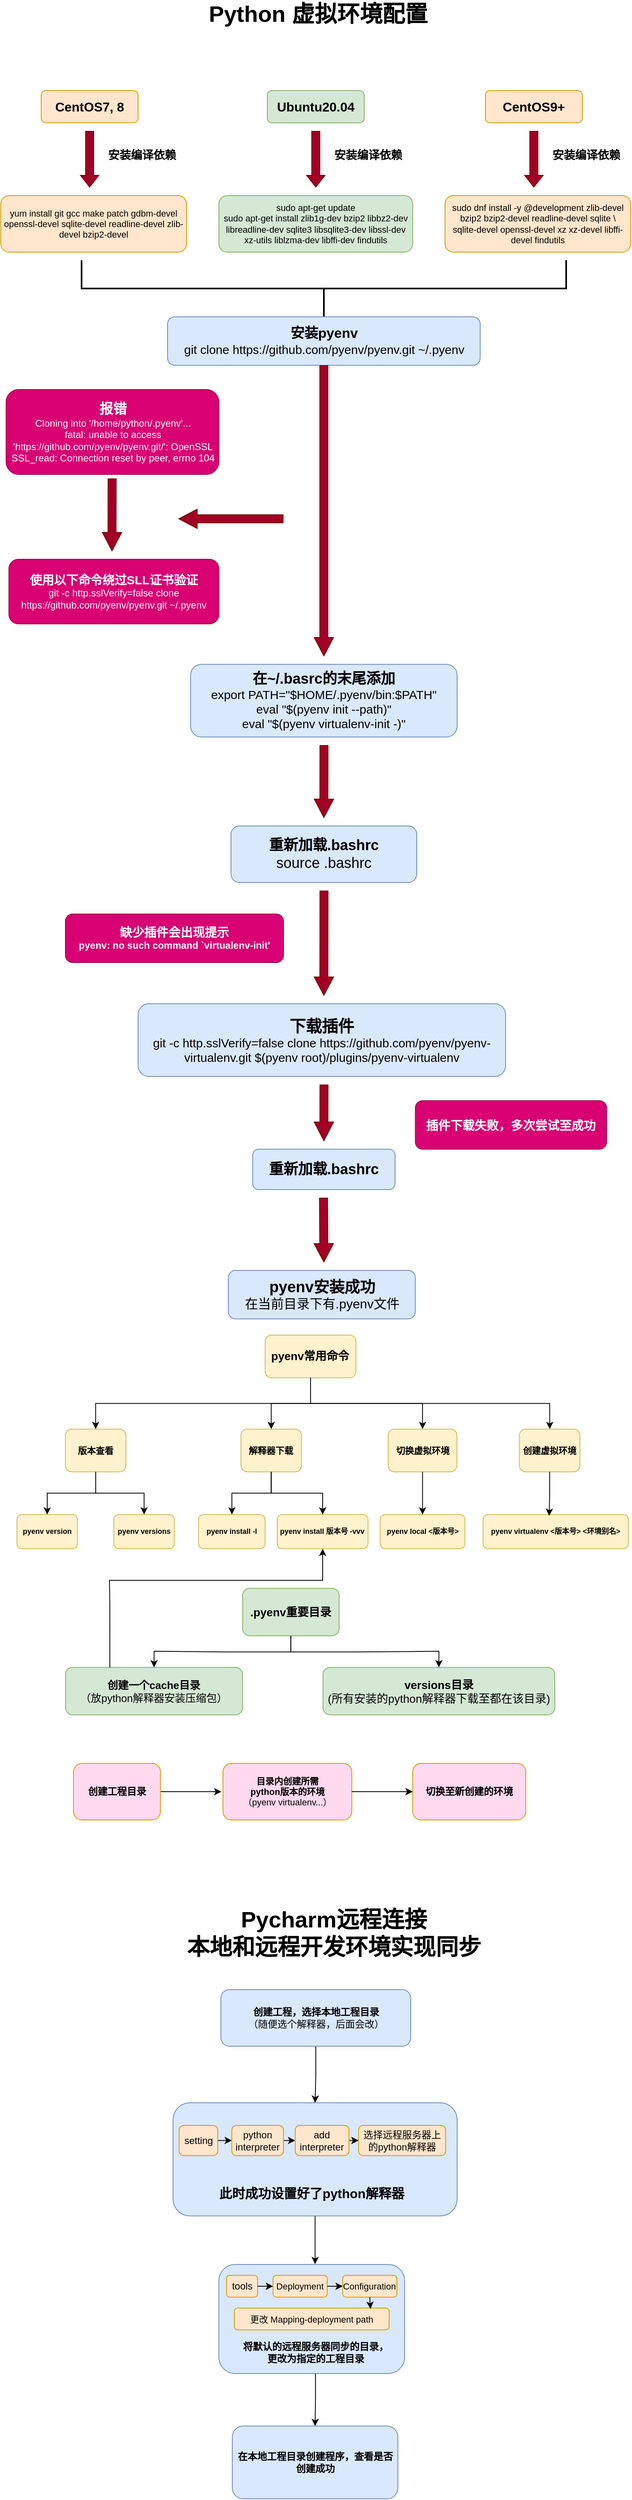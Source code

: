 <mxfile version="22.1.16" type="device">
  <diagram name="第 1 页" id="0In8RysJQsfAJqhWj54F">
    <mxGraphModel dx="1101" dy="990" grid="1" gridSize="10" guides="1" tooltips="1" connect="1" arrows="1" fold="1" page="1" pageScale="1" pageWidth="827" pageHeight="1169" math="0" shadow="0">
      <root>
        <mxCell id="0" />
        <mxCell id="1" parent="0" />
        <mxCell id="_HzGRCFyhsjVFmW7Wl8o-1" value="Python 虚拟环境配置" style="text;strokeColor=none;align=center;fillColor=none;html=1;verticalAlign=middle;whiteSpace=wrap;rounded=0;fontStyle=1;fontSize=28;" parent="1" vertex="1">
          <mxGeometry x="253" y="40" width="320" height="30" as="geometry" />
        </mxCell>
        <mxCell id="_HzGRCFyhsjVFmW7Wl8o-2" value="CentOS7, 8" style="rounded=1;whiteSpace=wrap;html=1;fillColor=#ffe6cc;strokeColor=#d79b00;fontStyle=1;fontSize=16;" parent="1" vertex="1">
          <mxGeometry x="70" y="150" width="120" height="40" as="geometry" />
        </mxCell>
        <mxCell id="_HzGRCFyhsjVFmW7Wl8o-6" value="&lt;div style=&quot;font-size: 11px;&quot;&gt;yum install git gcc make patch gdbm-devel openssl-devel&amp;nbsp;&lt;span style=&quot;background-color: initial; font-size: 11px;&quot;&gt;sqlite-devel readline-devel zlib-devel bzip2-devel&lt;/span&gt;&lt;/div&gt;" style="rounded=1;whiteSpace=wrap;html=1;fillColor=#ffe6cc;strokeColor=#d79b00;fontStyle=0;fontSize=11;" parent="1" vertex="1">
          <mxGeometry x="20" y="280" width="230" height="70" as="geometry" />
        </mxCell>
        <mxCell id="_HzGRCFyhsjVFmW7Wl8o-8" value="" style="shape=flexArrow;endArrow=classic;html=1;rounded=0;fillColor=#a20025;strokeColor=#6F0000;endWidth=11.765;endSize=4.482;" parent="1" edge="1">
          <mxGeometry width="50" height="50" relative="1" as="geometry">
            <mxPoint x="130" y="200" as="sourcePoint" />
            <mxPoint x="130" y="270" as="targetPoint" />
          </mxGeometry>
        </mxCell>
        <mxCell id="_HzGRCFyhsjVFmW7Wl8o-9" value="&lt;b style=&quot;font-size: 14px;&quot;&gt;安装编译依赖&lt;/b&gt;" style="text;html=1;strokeColor=none;fillColor=none;align=center;verticalAlign=middle;whiteSpace=wrap;rounded=0;fontSize=14;" parent="1" vertex="1">
          <mxGeometry x="150" y="210" width="90" height="40" as="geometry" />
        </mxCell>
        <mxCell id="_HzGRCFyhsjVFmW7Wl8o-17" value="Ubuntu20.04" style="rounded=1;whiteSpace=wrap;html=1;fillColor=#d5e8d4;strokeColor=#82b366;fontStyle=1;fontSize=16;" parent="1" vertex="1">
          <mxGeometry x="350" y="150" width="120" height="40" as="geometry" />
        </mxCell>
        <mxCell id="_HzGRCFyhsjVFmW7Wl8o-18" value="&lt;div style=&quot;font-size: 11px;&quot;&gt;&lt;div&gt;sudo apt-get update&lt;/div&gt;&lt;div&gt;sudo apt-get install zlib1g-dev bzip2 libbz2-dev libreadline-dev sqlite3 libsqlite3-dev libssl-dev xz-utils liblzma-dev libffi-dev findutils&lt;/div&gt;&lt;/div&gt;" style="rounded=1;whiteSpace=wrap;html=1;fillColor=#d5e8d4;strokeColor=#82b366;fontStyle=0;fontSize=11;" parent="1" vertex="1">
          <mxGeometry x="290" y="280" width="240" height="70" as="geometry" />
        </mxCell>
        <mxCell id="_HzGRCFyhsjVFmW7Wl8o-19" value="" style="shape=flexArrow;endArrow=classic;html=1;rounded=0;fillColor=#a20025;strokeColor=#6F0000;endWidth=11.765;endSize=4.482;" parent="1" edge="1">
          <mxGeometry width="50" height="50" relative="1" as="geometry">
            <mxPoint x="410" y="200" as="sourcePoint" />
            <mxPoint x="410" y="270" as="targetPoint" />
          </mxGeometry>
        </mxCell>
        <mxCell id="_HzGRCFyhsjVFmW7Wl8o-20" value="&lt;b style=&quot;font-size: 14px;&quot;&gt;安装编译依赖&lt;/b&gt;" style="text;html=1;strokeColor=none;fillColor=none;align=center;verticalAlign=middle;whiteSpace=wrap;rounded=0;fontSize=14;" parent="1" vertex="1">
          <mxGeometry x="430" y="210" width="90" height="40" as="geometry" />
        </mxCell>
        <mxCell id="_HzGRCFyhsjVFmW7Wl8o-21" value="CentOS9+" style="rounded=1;whiteSpace=wrap;html=1;fillColor=#ffe6cc;strokeColor=#d79b00;fontStyle=1;fontSize=16;" parent="1" vertex="1">
          <mxGeometry x="620" y="150" width="120" height="40" as="geometry" />
        </mxCell>
        <mxCell id="_HzGRCFyhsjVFmW7Wl8o-22" value="&lt;div style=&quot;font-size: 11px;&quot;&gt;&lt;div&gt;sudo dnf install -y @development zlib-devel bzip2 bzip2-devel readline-devel sqlite \&lt;/div&gt;&lt;div&gt;sqlite-devel openssl-devel xz xz-devel libffi-devel findutils&lt;/div&gt;&lt;/div&gt;" style="rounded=1;whiteSpace=wrap;html=1;fillColor=#ffe6cc;strokeColor=#d79b00;fontStyle=0;fontSize=11;" parent="1" vertex="1">
          <mxGeometry x="570" y="280" width="230" height="70" as="geometry" />
        </mxCell>
        <mxCell id="_HzGRCFyhsjVFmW7Wl8o-23" value="" style="shape=flexArrow;endArrow=classic;html=1;rounded=0;fillColor=#a20025;strokeColor=#6F0000;endWidth=11.765;endSize=4.482;" parent="1" edge="1">
          <mxGeometry width="50" height="50" relative="1" as="geometry">
            <mxPoint x="680" y="200" as="sourcePoint" />
            <mxPoint x="680" y="270" as="targetPoint" />
          </mxGeometry>
        </mxCell>
        <mxCell id="_HzGRCFyhsjVFmW7Wl8o-24" value="&lt;b style=&quot;font-size: 14px;&quot;&gt;安装编译依赖&lt;/b&gt;" style="text;html=1;strokeColor=none;fillColor=none;align=center;verticalAlign=middle;whiteSpace=wrap;rounded=0;fontSize=14;" parent="1" vertex="1">
          <mxGeometry x="700" y="210" width="90" height="40" as="geometry" />
        </mxCell>
        <mxCell id="_HzGRCFyhsjVFmW7Wl8o-28" value="" style="strokeWidth=2;html=1;shape=mxgraph.flowchart.annotation_2;align=left;labelPosition=right;pointerEvents=1;direction=north;" parent="1" vertex="1">
          <mxGeometry x="120" y="360" width="600" height="70" as="geometry" />
        </mxCell>
        <mxCell id="_HzGRCFyhsjVFmW7Wl8o-29" value="&lt;b&gt;&lt;font style=&quot;font-size: 17px;&quot;&gt;安装pyenv&lt;/font&gt;&lt;/b&gt;&lt;br style=&quot;font-size: 15px;&quot;&gt;git clone https://github.com/pyenv/pyenv.git ~/.pyenv" style="rounded=1;whiteSpace=wrap;html=1;fillColor=#dae8fc;strokeColor=#6c8ebf;fontSize=15;fontStyle=0" parent="1" vertex="1">
          <mxGeometry x="226.5" y="430" width="387" height="60" as="geometry" />
        </mxCell>
        <mxCell id="_HzGRCFyhsjVFmW7Wl8o-31" value="" style="shape=flexArrow;endArrow=classic;html=1;rounded=0;fillColor=#a20025;strokeColor=#6F0000;endWidth=12.941;endSize=7.224;exitX=0.5;exitY=1;exitDx=0;exitDy=0;" parent="1" source="_HzGRCFyhsjVFmW7Wl8o-29" edge="1">
          <mxGeometry width="50" height="50" relative="1" as="geometry">
            <mxPoint x="419.41" y="520" as="sourcePoint" />
            <mxPoint x="420" y="850" as="targetPoint" />
          </mxGeometry>
        </mxCell>
        <mxCell id="_HzGRCFyhsjVFmW7Wl8o-37" value="&lt;b&gt;&lt;font style=&quot;font-size: 17px;&quot;&gt;报错&lt;/font&gt;&lt;/b&gt;&lt;br&gt;&lt;div&gt;Cloning into &#39;/home/python/.pyenv&#39;...&lt;/div&gt;&lt;div&gt;fatal: unable to access &#39;https://github.com/pyenv/pyenv.git/&#39;: OpenSSL SSL_read: Connection reset by peer, errno 104&lt;/div&gt;" style="rounded=1;whiteSpace=wrap;html=1;fillColor=#d80073;fontColor=#ffffff;strokeColor=#A50040;" parent="1" vertex="1">
          <mxGeometry x="26.5" y="520" width="263.5" height="105" as="geometry" />
        </mxCell>
        <mxCell id="_HzGRCFyhsjVFmW7Wl8o-40" value="" style="shape=flexArrow;endArrow=classic;html=1;rounded=0;fillColor=#a20025;strokeColor=#6F0000;endWidth=12.941;endSize=7.224;exitX=0.5;exitY=1;exitDx=0;exitDy=0;" parent="1" edge="1">
          <mxGeometry width="50" height="50" relative="1" as="geometry">
            <mxPoint x="157.82" y="630" as="sourcePoint" />
            <mxPoint x="157.66" y="720" as="targetPoint" />
          </mxGeometry>
        </mxCell>
        <mxCell id="_HzGRCFyhsjVFmW7Wl8o-43" value="&lt;div&gt;&lt;b&gt;&lt;font style=&quot;font-size: 15px;&quot;&gt;使用以下命令绕过SLL证书验证&lt;/font&gt;&lt;/b&gt;&lt;/div&gt;&lt;div&gt;git -c http.sslVerify=false clone https://github.com/pyenv/pyenv.git ~/.pyenv&lt;/div&gt;" style="rounded=1;whiteSpace=wrap;html=1;fillColor=#d80073;strokeColor=#A50040;fontColor=#ffffff;" parent="1" vertex="1">
          <mxGeometry x="30" y="730" width="260" height="80" as="geometry" />
        </mxCell>
        <mxCell id="_HzGRCFyhsjVFmW7Wl8o-45" value="" style="shape=flexArrow;endArrow=classic;html=1;rounded=0;fillColor=#a20025;strokeColor=#6F0000;endWidth=12.941;endSize=7.224;" parent="1" edge="1">
          <mxGeometry width="50" height="50" relative="1" as="geometry">
            <mxPoint x="370" y="680" as="sourcePoint" />
            <mxPoint x="240" y="680" as="targetPoint" />
          </mxGeometry>
        </mxCell>
        <mxCell id="_HzGRCFyhsjVFmW7Wl8o-46" value="&lt;b&gt;&lt;font style=&quot;font-size: 18px;&quot;&gt;在~/.basrc的末尾添加&lt;/font&gt;&lt;/b&gt;&lt;br style=&quot;font-size: 15px;&quot;&gt;&lt;div&gt;export PATH=&quot;$HOME/.pyenv/bin:$PATH&quot;&lt;/div&gt;&lt;div&gt;eval &quot;$(pyenv init --path)&quot;&lt;/div&gt;&lt;div&gt;eval &quot;$(pyenv virtualenv-init -)&quot;&lt;/div&gt;" style="rounded=1;whiteSpace=wrap;html=1;fillColor=#dae8fc;strokeColor=#6c8ebf;fontSize=15;fontStyle=0" parent="1" vertex="1">
          <mxGeometry x="255" y="860" width="330" height="90" as="geometry" />
        </mxCell>
        <mxCell id="_HzGRCFyhsjVFmW7Wl8o-49" value="" style="shape=flexArrow;endArrow=classic;html=1;rounded=0;fillColor=#a20025;strokeColor=#6F0000;endWidth=12.941;endSize=7.224;exitX=0.5;exitY=1;exitDx=0;exitDy=0;" parent="1" edge="1">
          <mxGeometry width="50" height="50" relative="1" as="geometry">
            <mxPoint x="420.16" y="960" as="sourcePoint" />
            <mxPoint x="420.0" y="1050" as="targetPoint" />
          </mxGeometry>
        </mxCell>
        <mxCell id="_HzGRCFyhsjVFmW7Wl8o-50" value="&lt;b&gt;&lt;font style=&quot;font-size: 20px;&quot;&gt;下载插件&lt;/font&gt;&lt;/b&gt;&lt;br style=&quot;font-size: 15px;&quot;&gt;&lt;div&gt;git -c http.sslVerify=false clone https://github.com/pyenv/pyenv-virtualenv.git $(pyenv root)/plugins/pyenv-virtualenv&lt;br&gt;&lt;/div&gt;" style="rounded=1;whiteSpace=wrap;html=1;fillColor=#dae8fc;strokeColor=#6c8ebf;fontSize=15;fontStyle=0" parent="1" vertex="1">
          <mxGeometry x="190" y="1280" width="455" height="90" as="geometry" />
        </mxCell>
        <mxCell id="_HzGRCFyhsjVFmW7Wl8o-51" value="&lt;span style=&quot;font-size: 18px;&quot;&gt;&lt;b&gt;重新加载.bashrc&lt;/b&gt;&lt;br&gt;source .bashrc&lt;br&gt;&lt;/span&gt;" style="rounded=1;whiteSpace=wrap;html=1;fillColor=#dae8fc;strokeColor=#6c8ebf;fontSize=15;fontStyle=0" parent="1" vertex="1">
          <mxGeometry x="305" y="1060" width="230" height="70" as="geometry" />
        </mxCell>
        <mxCell id="_HzGRCFyhsjVFmW7Wl8o-53" value="&lt;div&gt;&lt;span style=&quot;font-size: 15px;&quot;&gt;&lt;b&gt;缺少插件会出现提示&lt;/b&gt;&lt;/span&gt;&lt;/div&gt;&lt;div&gt;&lt;b&gt;pyenv: no such command `virtualenv-init&#39;&lt;/b&gt;&lt;br&gt;&lt;/div&gt;" style="rounded=1;whiteSpace=wrap;html=1;fillColor=#d80073;strokeColor=#A50040;fontColor=#ffffff;" parent="1" vertex="1">
          <mxGeometry x="100" y="1169" width="270" height="60" as="geometry" />
        </mxCell>
        <mxCell id="_HzGRCFyhsjVFmW7Wl8o-54" value="" style="shape=flexArrow;endArrow=classic;html=1;rounded=0;fillColor=#a20025;strokeColor=#6F0000;endWidth=12.941;endSize=7.224;exitX=0.5;exitY=1;exitDx=0;exitDy=0;" parent="1" edge="1">
          <mxGeometry width="50" height="50" relative="1" as="geometry">
            <mxPoint x="420.16" y="1140" as="sourcePoint" />
            <mxPoint x="420" y="1270" as="targetPoint" />
          </mxGeometry>
        </mxCell>
        <mxCell id="_HzGRCFyhsjVFmW7Wl8o-57" value="&lt;font style=&quot;font-size: 18px;&quot;&gt;&lt;b style=&quot;&quot;&gt;重新加载.bashrc&lt;/b&gt;&lt;br&gt;&lt;/font&gt;" style="rounded=1;whiteSpace=wrap;html=1;fillColor=#dae8fc;strokeColor=#6c8ebf;fontSize=15;fontStyle=0" parent="1" vertex="1">
          <mxGeometry x="331.88" y="1460" width="176.25" height="50" as="geometry" />
        </mxCell>
        <mxCell id="_HzGRCFyhsjVFmW7Wl8o-58" value="" style="shape=flexArrow;endArrow=classic;html=1;rounded=0;fillColor=#a20025;strokeColor=#6F0000;endWidth=12.941;endSize=7.365;exitX=0.5;exitY=1;exitDx=0;exitDy=0;" parent="1" edge="1">
          <mxGeometry width="50" height="50" relative="1" as="geometry">
            <mxPoint x="420.16" y="1380" as="sourcePoint" />
            <mxPoint x="420" y="1450" as="targetPoint" />
          </mxGeometry>
        </mxCell>
        <mxCell id="_HzGRCFyhsjVFmW7Wl8o-63" value="" style="shape=flexArrow;endArrow=classic;html=1;rounded=0;fillColor=#a20025;strokeColor=#6F0000;endWidth=12.941;endSize=7.224;exitX=0.5;exitY=1;exitDx=0;exitDy=0;" parent="1" edge="1">
          <mxGeometry width="50" height="50" relative="1" as="geometry">
            <mxPoint x="419.58" y="1520" as="sourcePoint" />
            <mxPoint x="420" y="1600" as="targetPoint" />
          </mxGeometry>
        </mxCell>
        <mxCell id="_HzGRCFyhsjVFmW7Wl8o-64" value="&lt;font style=&quot;&quot;&gt;&lt;b style=&quot;&quot;&gt;&lt;font style=&quot;font-size: 19px;&quot;&gt;pyenv安装成功&lt;/font&gt;&lt;/b&gt;&lt;br&gt;&lt;font style=&quot;font-size: 16px;&quot;&gt;在当前目录下有.pyenv文件&lt;/font&gt;&lt;/font&gt;" style="rounded=1;whiteSpace=wrap;html=1;fillColor=#dae8fc;strokeColor=#6c8ebf;fontSize=15;fontStyle=0" parent="1" vertex="1">
          <mxGeometry x="301.72" y="1610" width="231.56" height="60" as="geometry" />
        </mxCell>
        <mxCell id="_HzGRCFyhsjVFmW7Wl8o-146" value="Pycharm远程连接&lt;br&gt;本地和远程开发环境实现同步" style="text;strokeColor=none;align=center;fillColor=none;html=1;verticalAlign=middle;whiteSpace=wrap;rounded=0;fontStyle=1;fontSize=28;" parent="1" vertex="1">
          <mxGeometry x="190" y="2390" width="485" height="80" as="geometry" />
        </mxCell>
        <mxCell id="_HzGRCFyhsjVFmW7Wl8o-147" value="&lt;div&gt;&lt;span style=&quot;font-size: 15px;&quot;&gt;&lt;b&gt;插件下载失败，多次尝试至成功&lt;/b&gt;&lt;/span&gt;&lt;/div&gt;" style="rounded=1;whiteSpace=wrap;html=1;fillColor=#d80073;strokeColor=#A50040;fontColor=#ffffff;" parent="1" vertex="1">
          <mxGeometry x="533.28" y="1400" width="236.72" height="60" as="geometry" />
        </mxCell>
        <mxCell id="_HzGRCFyhsjVFmW7Wl8o-150" value="" style="group" parent="1" vertex="1" connectable="0">
          <mxGeometry x="40" y="1690" width="757" height="470" as="geometry" />
        </mxCell>
        <mxCell id="_HzGRCFyhsjVFmW7Wl8o-138" value="" style="group;fontSize=11;" parent="_HzGRCFyhsjVFmW7Wl8o-150" vertex="1" connectable="0">
          <mxGeometry width="757" height="264.375" as="geometry" />
        </mxCell>
        <mxCell id="_HzGRCFyhsjVFmW7Wl8o-66" value="&lt;b style=&quot;font-size: 14px;&quot;&gt;&lt;font style=&quot;font-size: 14px;&quot;&gt;pyenv常用命令&lt;/font&gt;&lt;/b&gt;" style="rounded=1;whiteSpace=wrap;html=1;fillColor=#fff2cc;strokeColor=#d6b656;fontSize=14;" parent="_HzGRCFyhsjVFmW7Wl8o-138" vertex="1">
          <mxGeometry x="307.297" width="112.426" height="52.875" as="geometry" />
        </mxCell>
        <mxCell id="_HzGRCFyhsjVFmW7Wl8o-106" value="&lt;b style=&quot;font-size: 11px;&quot;&gt;&lt;font style=&quot;font-size: 11px;&quot;&gt;版本查看&lt;/font&gt;&lt;/b&gt;" style="rounded=1;whiteSpace=wrap;html=1;fillColor=#fff2cc;strokeColor=#d6b656;fontSize=11;" parent="_HzGRCFyhsjVFmW7Wl8o-138" vertex="1">
          <mxGeometry x="59.96" y="116.325" width="74.95" height="52.875" as="geometry" />
        </mxCell>
        <mxCell id="_HzGRCFyhsjVFmW7Wl8o-126" style="edgeStyle=orthogonalEdgeStyle;rounded=0;orthogonalLoop=1;jettySize=auto;html=1;entryX=0.5;entryY=0;entryDx=0;entryDy=0;exitX=0.5;exitY=1;exitDx=0;exitDy=0;" parent="_HzGRCFyhsjVFmW7Wl8o-138" source="_HzGRCFyhsjVFmW7Wl8o-66" target="_HzGRCFyhsjVFmW7Wl8o-106" edge="1">
          <mxGeometry relative="1" as="geometry" />
        </mxCell>
        <mxCell id="_HzGRCFyhsjVFmW7Wl8o-110" value="&lt;b style=&quot;font-size: 11px;&quot;&gt;&lt;font style=&quot;font-size: 11px;&quot;&gt;解释器下载&lt;/font&gt;&lt;/b&gt;" style="rounded=1;whiteSpace=wrap;html=1;fillColor=#fff2cc;strokeColor=#d6b656;fontSize=11;" parent="_HzGRCFyhsjVFmW7Wl8o-138" vertex="1">
          <mxGeometry x="277.317" y="116.325" width="74.95" height="52.875" as="geometry" />
        </mxCell>
        <mxCell id="_HzGRCFyhsjVFmW7Wl8o-124" style="edgeStyle=orthogonalEdgeStyle;rounded=0;orthogonalLoop=1;jettySize=auto;html=1;" parent="_HzGRCFyhsjVFmW7Wl8o-138" source="_HzGRCFyhsjVFmW7Wl8o-66" target="_HzGRCFyhsjVFmW7Wl8o-110" edge="1">
          <mxGeometry relative="1" as="geometry" />
        </mxCell>
        <mxCell id="_HzGRCFyhsjVFmW7Wl8o-111" value="切换虚拟环境" style="rounded=1;whiteSpace=wrap;html=1;fillColor=#fff2cc;strokeColor=#d6b656;fontStyle=1;fontSize=11;" parent="_HzGRCFyhsjVFmW7Wl8o-138" vertex="1">
          <mxGeometry x="459.634" y="116.325" width="85.069" height="52.875" as="geometry" />
        </mxCell>
        <mxCell id="_HzGRCFyhsjVFmW7Wl8o-135" style="edgeStyle=orthogonalEdgeStyle;rounded=0;orthogonalLoop=1;jettySize=auto;html=1;exitX=0.5;exitY=1;exitDx=0;exitDy=0;" parent="_HzGRCFyhsjVFmW7Wl8o-138" source="_HzGRCFyhsjVFmW7Wl8o-66" target="_HzGRCFyhsjVFmW7Wl8o-111" edge="1">
          <mxGeometry relative="1" as="geometry" />
        </mxCell>
        <mxCell id="_HzGRCFyhsjVFmW7Wl8o-112" value="创建虚拟环境" style="rounded=1;whiteSpace=wrap;html=1;fillColor=#fff2cc;strokeColor=#d6b656;fontStyle=1;fontSize=11;" parent="_HzGRCFyhsjVFmW7Wl8o-138" vertex="1">
          <mxGeometry x="622.089" y="116.325" width="74.95" height="52.875" as="geometry" />
        </mxCell>
        <mxCell id="_HzGRCFyhsjVFmW7Wl8o-137" style="edgeStyle=orthogonalEdgeStyle;rounded=0;orthogonalLoop=1;jettySize=auto;html=1;exitX=0.5;exitY=1;exitDx=0;exitDy=0;" parent="_HzGRCFyhsjVFmW7Wl8o-138" source="_HzGRCFyhsjVFmW7Wl8o-66" target="_HzGRCFyhsjVFmW7Wl8o-112" edge="1">
          <mxGeometry relative="1" as="geometry" />
        </mxCell>
        <mxCell id="_HzGRCFyhsjVFmW7Wl8o-116" value="pyenv version" style="rounded=1;whiteSpace=wrap;html=1;fillColor=#fff2cc;strokeColor=#d6b656;fontStyle=1;fontSize=9;" parent="_HzGRCFyhsjVFmW7Wl8o-138" vertex="1">
          <mxGeometry y="222.075" width="74.95" height="42.3" as="geometry" />
        </mxCell>
        <mxCell id="_HzGRCFyhsjVFmW7Wl8o-129" style="edgeStyle=orthogonalEdgeStyle;rounded=0;orthogonalLoop=1;jettySize=auto;html=1;entryX=0.5;entryY=0;entryDx=0;entryDy=0;" parent="_HzGRCFyhsjVFmW7Wl8o-138" source="_HzGRCFyhsjVFmW7Wl8o-106" target="_HzGRCFyhsjVFmW7Wl8o-116" edge="1">
          <mxGeometry relative="1" as="geometry" />
        </mxCell>
        <mxCell id="_HzGRCFyhsjVFmW7Wl8o-117" value="pyenv versions" style="rounded=1;whiteSpace=wrap;html=1;fillColor=#fff2cc;strokeColor=#d6b656;fontStyle=1;fontSize=9;" parent="_HzGRCFyhsjVFmW7Wl8o-138" vertex="1">
          <mxGeometry x="119.921" y="222.075" width="74.95" height="42.3" as="geometry" />
        </mxCell>
        <mxCell id="_HzGRCFyhsjVFmW7Wl8o-130" style="edgeStyle=orthogonalEdgeStyle;rounded=0;orthogonalLoop=1;jettySize=auto;html=1;" parent="_HzGRCFyhsjVFmW7Wl8o-138" source="_HzGRCFyhsjVFmW7Wl8o-106" target="_HzGRCFyhsjVFmW7Wl8o-117" edge="1">
          <mxGeometry relative="1" as="geometry" />
        </mxCell>
        <mxCell id="_HzGRCFyhsjVFmW7Wl8o-118" value="pyenv install -l" style="rounded=1;whiteSpace=wrap;html=1;fillColor=#fff2cc;strokeColor=#d6b656;fontStyle=1;fontSize=9;" parent="_HzGRCFyhsjVFmW7Wl8o-138" vertex="1">
          <mxGeometry x="224.851" y="222.075" width="82.446" height="42.3" as="geometry" />
        </mxCell>
        <mxCell id="_HzGRCFyhsjVFmW7Wl8o-131" style="edgeStyle=orthogonalEdgeStyle;rounded=0;orthogonalLoop=1;jettySize=auto;html=1;" parent="_HzGRCFyhsjVFmW7Wl8o-138" source="_HzGRCFyhsjVFmW7Wl8o-110" target="_HzGRCFyhsjVFmW7Wl8o-118" edge="1">
          <mxGeometry relative="1" as="geometry" />
        </mxCell>
        <mxCell id="_HzGRCFyhsjVFmW7Wl8o-119" value="pyenv install 版本号 -vvv" style="rounded=1;whiteSpace=wrap;html=1;fillColor=#fff2cc;strokeColor=#d6b656;fontStyle=1;fontSize=9;" parent="_HzGRCFyhsjVFmW7Wl8o-138" vertex="1">
          <mxGeometry x="322.287" y="222.075" width="112.426" height="42.3" as="geometry" />
        </mxCell>
        <mxCell id="_HzGRCFyhsjVFmW7Wl8o-132" style="edgeStyle=orthogonalEdgeStyle;rounded=0;orthogonalLoop=1;jettySize=auto;html=1;entryX=0.5;entryY=0;entryDx=0;entryDy=0;" parent="_HzGRCFyhsjVFmW7Wl8o-138" source="_HzGRCFyhsjVFmW7Wl8o-110" target="_HzGRCFyhsjVFmW7Wl8o-119" edge="1">
          <mxGeometry relative="1" as="geometry" />
        </mxCell>
        <mxCell id="_HzGRCFyhsjVFmW7Wl8o-122" value="pyenv local &amp;lt;版本号&amp;gt;" style="rounded=1;whiteSpace=wrap;html=1;fillColor=#fff2cc;strokeColor=#d6b656;fontStyle=1;fontSize=9;" parent="_HzGRCFyhsjVFmW7Wl8o-138" vertex="1">
          <mxGeometry x="449.703" y="222.075" width="104.931" height="42.3" as="geometry" />
        </mxCell>
        <mxCell id="_HzGRCFyhsjVFmW7Wl8o-133" style="edgeStyle=orthogonalEdgeStyle;rounded=0;orthogonalLoop=1;jettySize=auto;html=1;exitX=0.5;exitY=1;exitDx=0;exitDy=0;entryX=0.5;entryY=0;entryDx=0;entryDy=0;" parent="_HzGRCFyhsjVFmW7Wl8o-138" source="_HzGRCFyhsjVFmW7Wl8o-111" target="_HzGRCFyhsjVFmW7Wl8o-122" edge="1">
          <mxGeometry relative="1" as="geometry" />
        </mxCell>
        <mxCell id="_HzGRCFyhsjVFmW7Wl8o-123" value="pyenv virtualenv &amp;lt;版本号&amp;gt; &amp;lt;环境别名&amp;gt;" style="rounded=1;whiteSpace=wrap;html=1;fillColor=#fff2cc;strokeColor=#d6b656;fontStyle=1;fontSize=9;" parent="_HzGRCFyhsjVFmW7Wl8o-138" vertex="1">
          <mxGeometry x="577.119" y="222.075" width="179.881" height="42.3" as="geometry" />
        </mxCell>
        <mxCell id="_HzGRCFyhsjVFmW7Wl8o-134" style="edgeStyle=orthogonalEdgeStyle;rounded=0;orthogonalLoop=1;jettySize=auto;html=1;exitX=0.5;exitY=1;exitDx=0;exitDy=0;entryX=0.455;entryY=0.039;entryDx=0;entryDy=0;entryPerimeter=0;" parent="_HzGRCFyhsjVFmW7Wl8o-138" source="_HzGRCFyhsjVFmW7Wl8o-112" target="_HzGRCFyhsjVFmW7Wl8o-123" edge="1">
          <mxGeometry relative="1" as="geometry" />
        </mxCell>
        <mxCell id="_HzGRCFyhsjVFmW7Wl8o-145" value="" style="group" parent="_HzGRCFyhsjVFmW7Wl8o-150" vertex="1" connectable="0">
          <mxGeometry x="100.044" y="313.333" width="565.877" height="156.667" as="geometry" />
        </mxCell>
        <mxCell id="_HzGRCFyhsjVFmW7Wl8o-67" value="&lt;b style=&quot;font-size: 14px;&quot;&gt;&lt;font style=&quot;font-size: 14px;&quot;&gt;.pyenv重要目录&lt;br style=&quot;font-size: 14px;&quot;&gt;&lt;/font&gt;&lt;/b&gt;" style="rounded=1;whiteSpace=wrap;html=1;fillColor=#d5e8d4;strokeColor=#82b366;fontSize=14;" parent="_HzGRCFyhsjVFmW7Wl8o-145" vertex="1">
          <mxGeometry x="179.289" width="119.526" height="58.75" as="geometry" />
        </mxCell>
        <mxCell id="_HzGRCFyhsjVFmW7Wl8o-139" value="&lt;b style=&quot;font-size: 13px;&quot;&gt;创建一个cache目录&lt;/b&gt;&lt;br style=&quot;font-size: 13px;&quot;&gt;（放python解释器安装压缩包）" style="rounded=1;whiteSpace=wrap;html=1;fillColor=#d5e8d4;strokeColor=#82b366;fontSize=13;" parent="_HzGRCFyhsjVFmW7Wl8o-145" vertex="1">
          <mxGeometry x="-39.842" y="97.917" width="219.132" height="58.75" as="geometry" />
        </mxCell>
        <mxCell id="_HzGRCFyhsjVFmW7Wl8o-141" value="versions目录&lt;br style=&quot;font-size: 14px;&quot;&gt;&lt;span style=&quot;font-weight: normal; font-size: 14px;&quot;&gt;(所有安装的python解释器下载至都在该目录)&lt;/span&gt;" style="rounded=1;whiteSpace=wrap;html=1;fontStyle=1;fontSize=14;fillColor=#d5e8d4;strokeColor=#82b366;" parent="_HzGRCFyhsjVFmW7Wl8o-145" vertex="1">
          <mxGeometry x="278.895" y="97.917" width="286.983" height="58.75" as="geometry" />
        </mxCell>
        <mxCell id="_HzGRCFyhsjVFmW7Wl8o-142" style="edgeStyle=orthogonalEdgeStyle;rounded=0;orthogonalLoop=1;jettySize=auto;html=1;exitX=0.5;exitY=1;exitDx=0;exitDy=0;entryX=0.5;entryY=0;entryDx=0;entryDy=0;" parent="_HzGRCFyhsjVFmW7Wl8o-145" source="_HzGRCFyhsjVFmW7Wl8o-67" target="_HzGRCFyhsjVFmW7Wl8o-139" edge="1">
          <mxGeometry relative="1" as="geometry" />
        </mxCell>
        <mxCell id="_HzGRCFyhsjVFmW7Wl8o-144" style="edgeStyle=orthogonalEdgeStyle;rounded=0;orthogonalLoop=1;jettySize=auto;html=1;" parent="_HzGRCFyhsjVFmW7Wl8o-145" source="_HzGRCFyhsjVFmW7Wl8o-67" target="_HzGRCFyhsjVFmW7Wl8o-141" edge="1">
          <mxGeometry relative="1" as="geometry" />
        </mxCell>
        <mxCell id="_HzGRCFyhsjVFmW7Wl8o-149" style="edgeStyle=orthogonalEdgeStyle;rounded=0;orthogonalLoop=1;jettySize=auto;html=1;exitX=0.25;exitY=0;exitDx=0;exitDy=0;entryX=0.5;entryY=1;entryDx=0;entryDy=0;" parent="_HzGRCFyhsjVFmW7Wl8o-150" source="_HzGRCFyhsjVFmW7Wl8o-139" target="_HzGRCFyhsjVFmW7Wl8o-119" edge="1">
          <mxGeometry relative="1" as="geometry">
            <Array as="points">
              <mxPoint x="114.546" y="337.812" />
              <mxPoint x="114.546" y="337.812" />
              <mxPoint x="114.546" y="303.542" />
              <mxPoint x="378.5" y="303.542" />
            </Array>
          </mxGeometry>
        </mxCell>
        <mxCell id="_HzGRCFyhsjVFmW7Wl8o-157" value="" style="group" parent="1" vertex="1" connectable="0">
          <mxGeometry x="110" y="2220" width="560" height="70" as="geometry" />
        </mxCell>
        <mxCell id="_HzGRCFyhsjVFmW7Wl8o-155" style="edgeStyle=orthogonalEdgeStyle;rounded=0;orthogonalLoop=1;jettySize=auto;html=1;" parent="_HzGRCFyhsjVFmW7Wl8o-157" source="_HzGRCFyhsjVFmW7Wl8o-151" edge="1">
          <mxGeometry relative="1" as="geometry">
            <mxPoint x="183.077" y="35" as="targetPoint" />
          </mxGeometry>
        </mxCell>
        <mxCell id="_HzGRCFyhsjVFmW7Wl8o-151" value="创建工程目录" style="rounded=1;whiteSpace=wrap;html=1;fillColor=#FFD9EE;strokeColor=#d79b00;fontStyle=1" parent="_HzGRCFyhsjVFmW7Wl8o-157" vertex="1">
          <mxGeometry width="107.692" height="70" as="geometry" />
        </mxCell>
        <mxCell id="_HzGRCFyhsjVFmW7Wl8o-152" value="目录内创建所需&lt;br style=&quot;font-size: 11px;&quot;&gt;python版本的环境&lt;br style=&quot;font-size: 11px;&quot;&gt;&lt;span style=&quot;font-weight: normal; font-size: 11px;&quot;&gt;（pyenv virtualenv...）&lt;/span&gt;" style="rounded=1;whiteSpace=wrap;html=1;fillColor=#FFD9EE;strokeColor=#d79b00;fontStyle=1;fontSize=11;" parent="_HzGRCFyhsjVFmW7Wl8o-157" vertex="1">
          <mxGeometry x="185.102" width="159.514" height="70" as="geometry" />
        </mxCell>
        <mxCell id="_HzGRCFyhsjVFmW7Wl8o-153" value="切换至新创建的环境" style="rounded=1;whiteSpace=wrap;html=1;fillColor=#FFD9EE;strokeColor=#d79b00;fontStyle=1" parent="_HzGRCFyhsjVFmW7Wl8o-157" vertex="1">
          <mxGeometry x="420" width="140" height="70" as="geometry" />
        </mxCell>
        <mxCell id="_HzGRCFyhsjVFmW7Wl8o-156" style="edgeStyle=orthogonalEdgeStyle;rounded=0;orthogonalLoop=1;jettySize=auto;html=1;exitX=1;exitY=0.5;exitDx=0;exitDy=0;entryX=0;entryY=0.5;entryDx=0;entryDy=0;" parent="_HzGRCFyhsjVFmW7Wl8o-157" source="_HzGRCFyhsjVFmW7Wl8o-152" target="_HzGRCFyhsjVFmW7Wl8o-153" edge="1">
          <mxGeometry relative="1" as="geometry" />
        </mxCell>
        <mxCell id="_HzGRCFyhsjVFmW7Wl8o-184" style="edgeStyle=orthogonalEdgeStyle;rounded=0;orthogonalLoop=1;jettySize=auto;html=1;exitX=0.5;exitY=1;exitDx=0;exitDy=0;entryX=0.5;entryY=0;entryDx=0;entryDy=0;" parent="1" source="_HzGRCFyhsjVFmW7Wl8o-158" target="_HzGRCFyhsjVFmW7Wl8o-159" edge="1">
          <mxGeometry relative="1" as="geometry" />
        </mxCell>
        <mxCell id="_HzGRCFyhsjVFmW7Wl8o-158" value="&lt;b&gt;创建工程，选择本地工程目录&lt;/b&gt;&lt;br&gt;（随便选个解释器，后面会改）" style="rounded=1;whiteSpace=wrap;html=1;fillColor=#dae8fc;strokeColor=#6c8ebf;" parent="1" vertex="1">
          <mxGeometry x="292.5" y="2500" width="235" height="70" as="geometry" />
        </mxCell>
        <mxCell id="_HzGRCFyhsjVFmW7Wl8o-185" style="edgeStyle=orthogonalEdgeStyle;rounded=0;orthogonalLoop=1;jettySize=auto;html=1;exitX=0.5;exitY=1;exitDx=0;exitDy=0;entryX=0.518;entryY=-0.003;entryDx=0;entryDy=0;entryPerimeter=0;" parent="1" source="_HzGRCFyhsjVFmW7Wl8o-159" target="_HzGRCFyhsjVFmW7Wl8o-170" edge="1">
          <mxGeometry relative="1" as="geometry" />
        </mxCell>
        <mxCell id="_HzGRCFyhsjVFmW7Wl8o-159" value="" style="rounded=1;whiteSpace=wrap;html=1;container=1;fillColor=#dae8fc;strokeColor=#6c8ebf;" parent="1" vertex="1">
          <mxGeometry x="233.25" y="2640" width="351.75" height="140" as="geometry">
            <mxRectangle x="226.5" y="2480" width="50" height="40" as="alternateBounds" />
          </mxGeometry>
        </mxCell>
        <mxCell id="_HzGRCFyhsjVFmW7Wl8o-166" style="edgeStyle=orthogonalEdgeStyle;rounded=0;orthogonalLoop=1;jettySize=auto;html=1;exitX=1;exitY=0.5;exitDx=0;exitDy=0;entryX=0;entryY=0.5;entryDx=0;entryDy=0;" parent="_HzGRCFyhsjVFmW7Wl8o-159" source="_HzGRCFyhsjVFmW7Wl8o-160" target="_HzGRCFyhsjVFmW7Wl8o-161" edge="1">
          <mxGeometry relative="1" as="geometry" />
        </mxCell>
        <mxCell id="_HzGRCFyhsjVFmW7Wl8o-160" value="setting" style="rounded=1;whiteSpace=wrap;html=1;fillColor=#ffe6cc;strokeColor=#d79b00;" parent="_HzGRCFyhsjVFmW7Wl8o-159" vertex="1">
          <mxGeometry x="7.58" y="28" width="47.773" height="37.333" as="geometry" />
        </mxCell>
        <mxCell id="_HzGRCFyhsjVFmW7Wl8o-168" style="edgeStyle=orthogonalEdgeStyle;rounded=0;orthogonalLoop=1;jettySize=auto;html=1;exitX=1;exitY=0.5;exitDx=0;exitDy=0;entryX=0;entryY=0.5;entryDx=0;entryDy=0;" parent="_HzGRCFyhsjVFmW7Wl8o-159" source="_HzGRCFyhsjVFmW7Wl8o-161" target="_HzGRCFyhsjVFmW7Wl8o-162" edge="1">
          <mxGeometry relative="1" as="geometry" />
        </mxCell>
        <mxCell id="_HzGRCFyhsjVFmW7Wl8o-161" value="python interpreter" style="rounded=1;whiteSpace=wrap;html=1;fillColor=#ffe6cc;strokeColor=#d79b00;" parent="_HzGRCFyhsjVFmW7Wl8o-159" vertex="1">
          <mxGeometry x="72.793" y="28" width="63.991" height="37.333" as="geometry" />
        </mxCell>
        <mxCell id="_HzGRCFyhsjVFmW7Wl8o-169" style="edgeStyle=orthogonalEdgeStyle;rounded=0;orthogonalLoop=1;jettySize=auto;html=1;exitX=1;exitY=0.5;exitDx=0;exitDy=0;entryX=0;entryY=0.5;entryDx=0;entryDy=0;" parent="_HzGRCFyhsjVFmW7Wl8o-159" source="_HzGRCFyhsjVFmW7Wl8o-162" target="_HzGRCFyhsjVFmW7Wl8o-163" edge="1">
          <mxGeometry relative="1" as="geometry" />
        </mxCell>
        <mxCell id="_HzGRCFyhsjVFmW7Wl8o-162" value="add interpreter" style="rounded=1;whiteSpace=wrap;html=1;fillColor=#ffe6cc;strokeColor=#d79b00;" parent="_HzGRCFyhsjVFmW7Wl8o-159" vertex="1">
          <mxGeometry x="151.248" y="28" width="66.657" height="37.333" as="geometry" />
        </mxCell>
        <mxCell id="_HzGRCFyhsjVFmW7Wl8o-163" value="选择远程服务器上的python解释器" style="rounded=1;whiteSpace=wrap;html=1;fillColor=#ffe6cc;strokeColor=#d79b00;" parent="_HzGRCFyhsjVFmW7Wl8o-159" vertex="1">
          <mxGeometry x="229.701" y="28" width="107.839" height="37.333" as="geometry" />
        </mxCell>
        <mxCell id="_HzGRCFyhsjVFmW7Wl8o-164" value="此时成功设置好了python解释器" style="text;html=1;strokeColor=none;fillColor=#dae8fc;align=center;verticalAlign=middle;whiteSpace=wrap;rounded=0;fontSize=16;fontStyle=1" parent="_HzGRCFyhsjVFmW7Wl8o-159" vertex="1">
          <mxGeometry x="55.356" y="93.333" width="232.321" height="37.333" as="geometry" />
        </mxCell>
        <mxCell id="_HzGRCFyhsjVFmW7Wl8o-182" value="" style="group" parent="1" vertex="1" connectable="0">
          <mxGeometry x="290" y="2840" width="230" height="135" as="geometry" />
        </mxCell>
        <mxCell id="_HzGRCFyhsjVFmW7Wl8o-170" value="" style="rounded=1;whiteSpace=wrap;html=1;container=0;fontSize=11;fillColor=#dae8fc;strokeColor=#6c8ebf;" parent="_HzGRCFyhsjVFmW7Wl8o-182" vertex="1">
          <mxGeometry width="230" height="135" as="geometry">
            <mxRectangle x="597" y="2500" width="50" height="40" as="alternateBounds" />
          </mxGeometry>
        </mxCell>
        <mxCell id="_HzGRCFyhsjVFmW7Wl8o-172" value="tools" style="rounded=1;whiteSpace=wrap;html=1;fillColor=#ffe6cc;strokeColor=#d79b00;container=0;" parent="_HzGRCFyhsjVFmW7Wl8o-182" vertex="1">
          <mxGeometry x="9.583" y="13.5" width="38.333" height="27" as="geometry" />
        </mxCell>
        <mxCell id="_HzGRCFyhsjVFmW7Wl8o-175" value="Deployment" style="rounded=1;whiteSpace=wrap;html=1;fontSize=11;fillColor=#ffe6cc;strokeColor=#d79b00;container=0;" parent="_HzGRCFyhsjVFmW7Wl8o-182" vertex="1">
          <mxGeometry x="67.083" y="13.5" width="67.083" height="27" as="geometry" />
        </mxCell>
        <mxCell id="_HzGRCFyhsjVFmW7Wl8o-178" style="edgeStyle=orthogonalEdgeStyle;rounded=0;orthogonalLoop=1;jettySize=auto;html=1;exitX=1;exitY=0.5;exitDx=0;exitDy=0;entryX=0;entryY=0.5;entryDx=0;entryDy=0;" parent="_HzGRCFyhsjVFmW7Wl8o-182" source="_HzGRCFyhsjVFmW7Wl8o-172" target="_HzGRCFyhsjVFmW7Wl8o-175" edge="1">
          <mxGeometry relative="1" as="geometry" />
        </mxCell>
        <mxCell id="_HzGRCFyhsjVFmW7Wl8o-176" value="Configuration" style="rounded=1;whiteSpace=wrap;html=1;fontSize=11;fillColor=#ffe6cc;strokeColor=#d79b00;container=0;" parent="_HzGRCFyhsjVFmW7Wl8o-182" vertex="1">
          <mxGeometry x="153.333" y="13.5" width="67.083" height="27" as="geometry" />
        </mxCell>
        <mxCell id="_HzGRCFyhsjVFmW7Wl8o-179" style="edgeStyle=orthogonalEdgeStyle;rounded=0;orthogonalLoop=1;jettySize=auto;html=1;exitX=1;exitY=0.5;exitDx=0;exitDy=0;entryX=0;entryY=0.5;entryDx=0;entryDy=0;" parent="_HzGRCFyhsjVFmW7Wl8o-182" source="_HzGRCFyhsjVFmW7Wl8o-175" target="_HzGRCFyhsjVFmW7Wl8o-176" edge="1">
          <mxGeometry relative="1" as="geometry" />
        </mxCell>
        <mxCell id="_HzGRCFyhsjVFmW7Wl8o-177" value="更改 Mapping-deployment path" style="rounded=1;whiteSpace=wrap;html=1;fontSize=11;fillColor=#ffe6cc;strokeColor=#d79b00;container=0;" parent="_HzGRCFyhsjVFmW7Wl8o-182" vertex="1">
          <mxGeometry x="19.167" y="54" width="191.667" height="27" as="geometry" />
        </mxCell>
        <mxCell id="_HzGRCFyhsjVFmW7Wl8o-180" style="edgeStyle=orthogonalEdgeStyle;rounded=0;orthogonalLoop=1;jettySize=auto;html=1;exitX=0.5;exitY=1;exitDx=0;exitDy=0;entryX=0.879;entryY=0.039;entryDx=0;entryDy=0;entryPerimeter=0;" parent="_HzGRCFyhsjVFmW7Wl8o-182" source="_HzGRCFyhsjVFmW7Wl8o-176" target="_HzGRCFyhsjVFmW7Wl8o-177" edge="1">
          <mxGeometry relative="1" as="geometry" />
        </mxCell>
        <mxCell id="_HzGRCFyhsjVFmW7Wl8o-181" value="将默认的远程服务器同步的目录，更改为指定的工程目录" style="text;html=1;strokeColor=none;fillColor=none;align=center;verticalAlign=middle;whiteSpace=wrap;rounded=0;fontStyle=1;container=0;" parent="_HzGRCFyhsjVFmW7Wl8o-182" vertex="1">
          <mxGeometry x="28.75" y="88.448" width="182.083" height="40.5" as="geometry" />
        </mxCell>
        <mxCell id="_HzGRCFyhsjVFmW7Wl8o-186" value="在本地工程目录创建程序，查看是否创建成功" style="rounded=1;whiteSpace=wrap;html=1;fillColor=#dae8fc;strokeColor=#6c8ebf;fontStyle=1" parent="1" vertex="1">
          <mxGeometry x="306.63" y="3040" width="205" height="90" as="geometry" />
        </mxCell>
        <mxCell id="_HzGRCFyhsjVFmW7Wl8o-188" style="edgeStyle=orthogonalEdgeStyle;rounded=0;orthogonalLoop=1;jettySize=auto;html=1;entryX=0.5;entryY=0;entryDx=0;entryDy=0;exitX=0.52;exitY=1.001;exitDx=0;exitDy=0;exitPerimeter=0;" parent="1" source="_HzGRCFyhsjVFmW7Wl8o-170" target="_HzGRCFyhsjVFmW7Wl8o-186" edge="1">
          <mxGeometry relative="1" as="geometry">
            <mxPoint x="409" y="2980" as="sourcePoint" />
          </mxGeometry>
        </mxCell>
      </root>
    </mxGraphModel>
  </diagram>
</mxfile>
